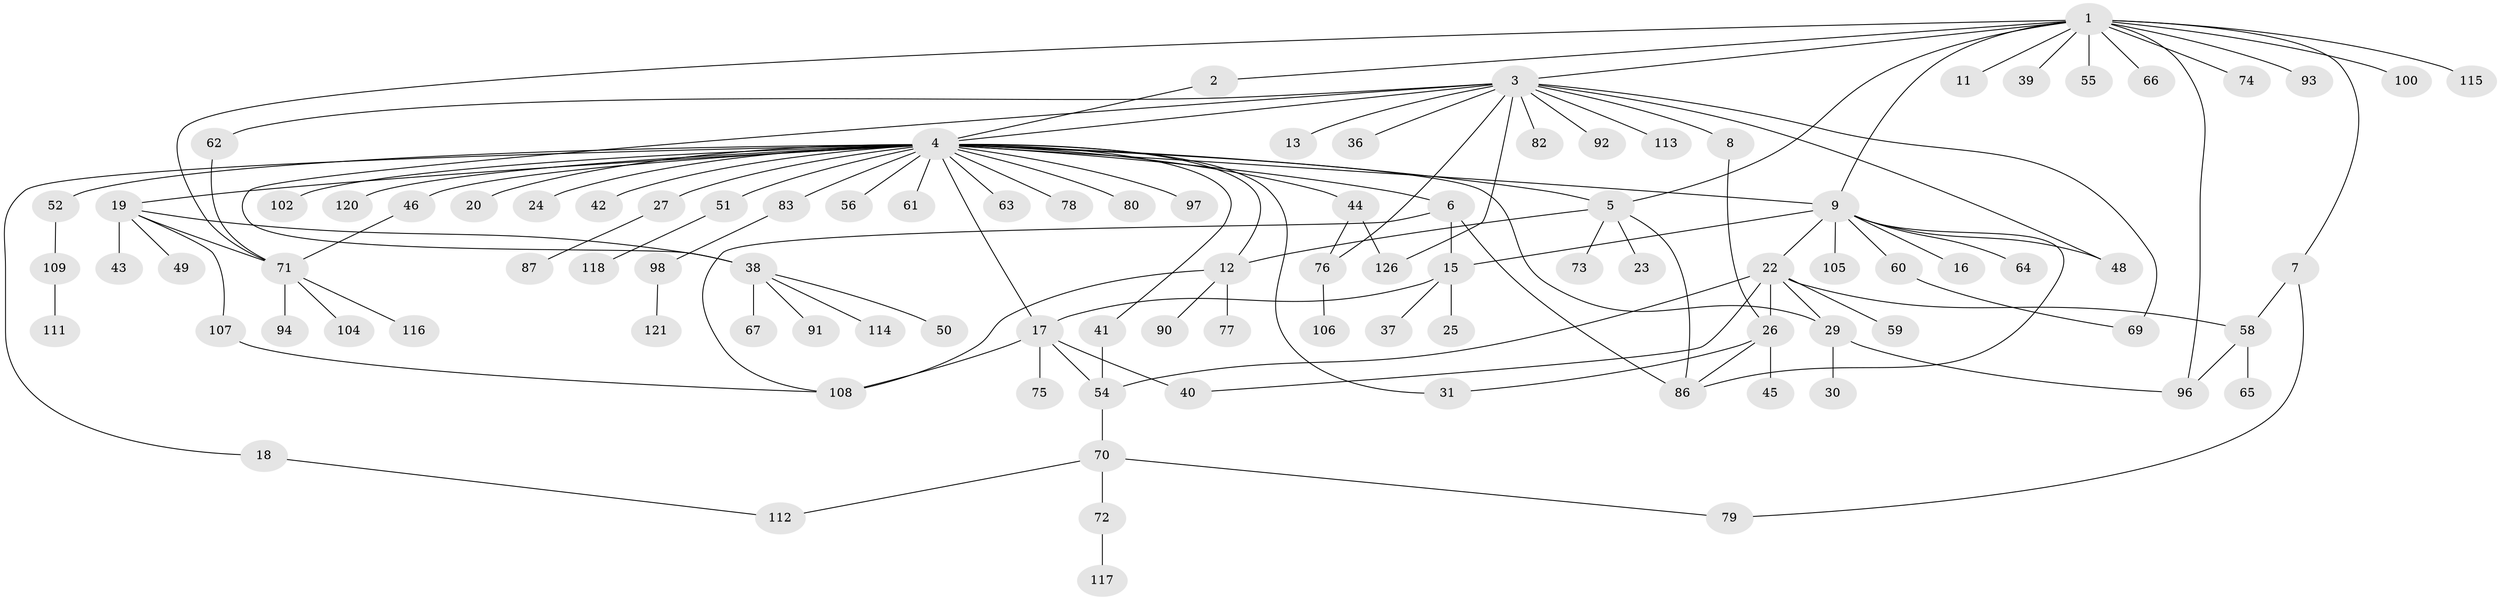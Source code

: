 // original degree distribution, {16: 0.015748031496062992, 3: 0.09448818897637795, 25: 0.007874015748031496, 7: 0.031496062992125984, 11: 0.007874015748031496, 1: 0.49606299212598426, 6: 0.031496062992125984, 2: 0.2440944881889764, 5: 0.03937007874015748, 4: 0.031496062992125984}
// Generated by graph-tools (version 1.1) at 2025/41/03/06/25 10:41:46]
// undirected, 99 vertices, 129 edges
graph export_dot {
graph [start="1"]
  node [color=gray90,style=filled];
  1 [super="+47"];
  2 [super="+21"];
  3 [super="+85"];
  4 [super="+10"];
  5 [super="+110"];
  6 [super="+32"];
  7;
  8 [super="+35"];
  9 [super="+14"];
  11;
  12 [super="+88"];
  13;
  15 [super="+95"];
  16;
  17 [super="+68"];
  18;
  19 [super="+28"];
  20;
  22 [super="+84"];
  23;
  24 [super="+33"];
  25;
  26 [super="+34"];
  27;
  29 [super="+99"];
  30;
  31;
  36;
  37;
  38 [super="+127"];
  39;
  40 [super="+89"];
  41;
  42;
  43;
  44 [super="+53"];
  45;
  46;
  48 [super="+125"];
  49;
  50;
  51 [super="+103"];
  52;
  54 [super="+57"];
  55;
  56;
  58 [super="+124"];
  59 [super="+122"];
  60 [super="+81"];
  61;
  62;
  63;
  64;
  65;
  66;
  67;
  69;
  70 [super="+101"];
  71 [super="+123"];
  72;
  73;
  74;
  75;
  76;
  77;
  78;
  79;
  80;
  82;
  83;
  86;
  87;
  90;
  91;
  92;
  93;
  94;
  96;
  97;
  98;
  100;
  102;
  104;
  105;
  106;
  107 [super="+119"];
  108;
  109;
  111;
  112;
  113;
  114;
  115;
  116;
  117;
  118;
  120;
  121;
  126;
  1 -- 2;
  1 -- 3;
  1 -- 5;
  1 -- 7;
  1 -- 9;
  1 -- 11;
  1 -- 39;
  1 -- 55;
  1 -- 66;
  1 -- 74;
  1 -- 93;
  1 -- 96;
  1 -- 100;
  1 -- 115;
  1 -- 71;
  2 -- 4;
  3 -- 4;
  3 -- 8;
  3 -- 13;
  3 -- 36;
  3 -- 62;
  3 -- 69;
  3 -- 76;
  3 -- 82;
  3 -- 92;
  3 -- 113;
  3 -- 126;
  3 -- 38;
  3 -- 48;
  4 -- 5;
  4 -- 6;
  4 -- 9;
  4 -- 17;
  4 -- 18;
  4 -- 19;
  4 -- 24;
  4 -- 27;
  4 -- 29;
  4 -- 31;
  4 -- 44;
  4 -- 46;
  4 -- 51;
  4 -- 52;
  4 -- 56;
  4 -- 61 [weight=2];
  4 -- 63;
  4 -- 78;
  4 -- 83;
  4 -- 97;
  4 -- 102;
  4 -- 120;
  4 -- 80;
  4 -- 20;
  4 -- 41;
  4 -- 42;
  4 -- 12;
  5 -- 12;
  5 -- 23;
  5 -- 73;
  5 -- 86;
  6 -- 15;
  6 -- 86;
  6 -- 108;
  7 -- 58;
  7 -- 79;
  8 -- 26;
  9 -- 15;
  9 -- 16;
  9 -- 22;
  9 -- 48;
  9 -- 60;
  9 -- 64;
  9 -- 86;
  9 -- 105;
  12 -- 77;
  12 -- 90;
  12 -- 108;
  15 -- 17;
  15 -- 25;
  15 -- 37;
  17 -- 40;
  17 -- 54;
  17 -- 108;
  17 -- 75;
  18 -- 112;
  19 -- 38 [weight=3];
  19 -- 49;
  19 -- 71;
  19 -- 43;
  19 -- 107;
  22 -- 26;
  22 -- 54;
  22 -- 59;
  22 -- 58;
  22 -- 29;
  22 -- 40;
  26 -- 31;
  26 -- 86;
  26 -- 45;
  27 -- 87;
  29 -- 30;
  29 -- 96;
  38 -- 50;
  38 -- 67;
  38 -- 91;
  38 -- 114;
  41 -- 54;
  44 -- 76;
  44 -- 126;
  46 -- 71;
  51 -- 118;
  52 -- 109;
  54 -- 70;
  58 -- 65;
  58 -- 96;
  60 -- 69;
  62 -- 71;
  70 -- 72;
  70 -- 112;
  70 -- 79;
  71 -- 94;
  71 -- 104;
  71 -- 116;
  72 -- 117;
  76 -- 106;
  83 -- 98;
  98 -- 121;
  107 -- 108;
  109 -- 111;
}
